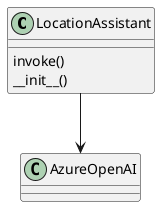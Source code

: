@startuml LocationAssistantDiagram
class LocationAssistant {
    invoke()
        __init__()
}
LocationAssistant --> AzureOpenAI
@enduml
